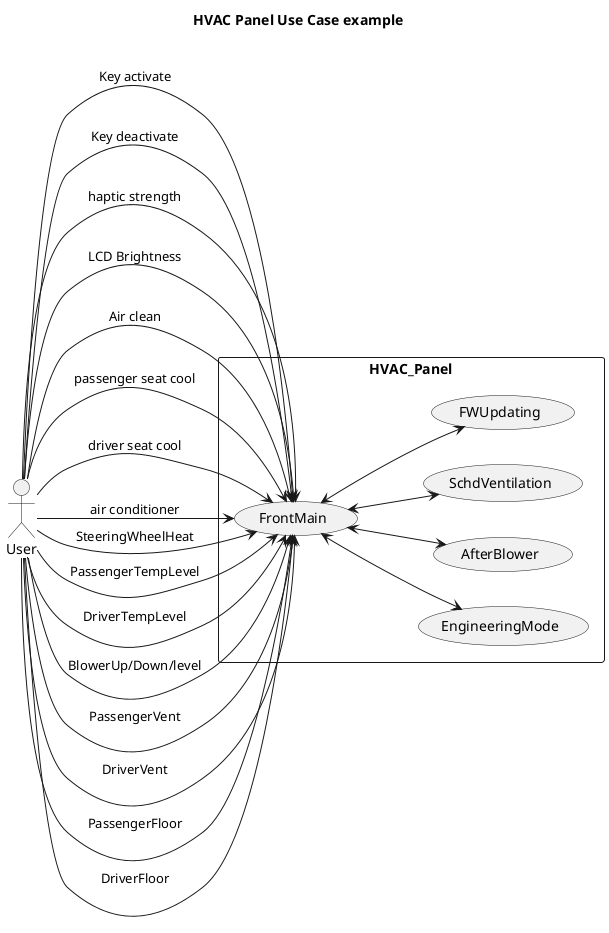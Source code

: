 @startuml

title 
HVAC Panel Use Case example

end title

left to right direction
actor "User" as usr
rectangle HVAC_Panel {
    usecase "EngineeringMode" as UC1
    usecase "AfterBlower" as UC2
    usecase "SchdVentilation" as UC3    
    usecase "FWUpdating" as UC4
    usecase "FrontMain" as UC5   
}

usr --> UC5 : Key activate
usr --> UC5 : Key deactivate
usr --> UC5 : haptic strength
usr --> UC5 : LCD Brightness
usr --> UC5 : Air clean
usr --> UC5 : passenger seat cool
usr --> UC5 : driver seat cool
usr --> UC5 : air conditioner
usr --> UC5 : SteeringWheelHeat
usr --> UC5 : PassengerTempLevel
usr --> UC5 : DriverTempLevel
usr --> UC5 : BlowerUp/Down/level
usr --> UC5 : PassengerVent
usr --> UC5 : DriverVent
usr --> UC5 : PassengerFloor
usr --> UC5 : DriverFloor
UC5 <--> UC1
UC5 <--> UC2
UC5 <--> UC3
UC5 <--> UC4


@enduml